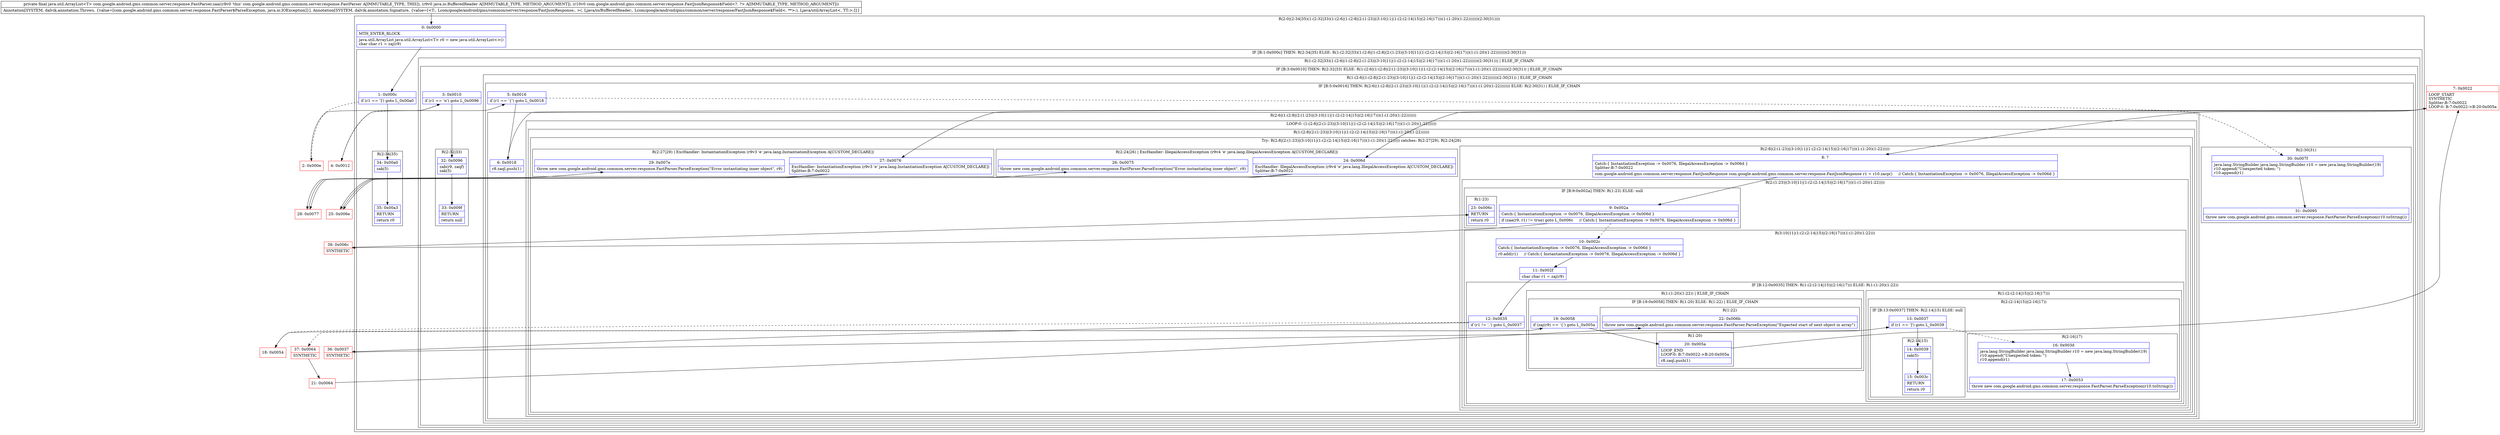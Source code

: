 digraph "CFG forcom.google.android.gms.common.server.response.FastParser.zaa(Ljava\/io\/BufferedReader;Lcom\/google\/android\/gms\/common\/server\/response\/FastJsonResponse$Field;)Ljava\/util\/ArrayList;" {
subgraph cluster_Region_1162892577 {
label = "R(2:0|(2:34|35)(1:(2:32|33)(1:(2:6|(1:(2:8|(2:(1:23)|(3:10|11|(1:(2:(2:14|15)|(2:16|17)))(1:(1:20)(1:22)))))))(2:30|31))))";
node [shape=record,color=blue];
Node_0 [shape=record,label="{0\:\ 0x0000|MTH_ENTER_BLOCK\l|java.util.ArrayList java.util.ArrayList\<T\> r0 = new java.util.ArrayList\<\>()\lchar char r1 = zaj(r9)\l}"];
subgraph cluster_IfRegion_1436580996 {
label = "IF [B:1:0x000c] THEN: R(2:34|35) ELSE: R(1:(2:32|33)(1:(2:6|(1:(2:8|(2:(1:23)|(3:10|11|(1:(2:(2:14|15)|(2:16|17)))(1:(1:20)(1:22)))))))(2:30|31)))";
node [shape=record,color=blue];
Node_1 [shape=record,label="{1\:\ 0x000c|if (r1 == ']') goto L_0x00a0\l}"];
subgraph cluster_Region_1560446859 {
label = "R(2:34|35)";
node [shape=record,color=blue];
Node_34 [shape=record,label="{34\:\ 0x00a0|zak(5)\l}"];
Node_35 [shape=record,label="{35\:\ 0x00a3|RETURN\l|return r0\l}"];
}
subgraph cluster_Region_985409523 {
label = "R(1:(2:32|33)(1:(2:6|(1:(2:8|(2:(1:23)|(3:10|11|(1:(2:(2:14|15)|(2:16|17)))(1:(1:20)(1:22)))))))(2:30|31))) | ELSE_IF_CHAIN\l";
node [shape=record,color=blue];
subgraph cluster_IfRegion_1804206800 {
label = "IF [B:3:0x0010] THEN: R(2:32|33) ELSE: R(1:(2:6|(1:(2:8|(2:(1:23)|(3:10|11|(1:(2:(2:14|15)|(2:16|17)))(1:(1:20)(1:22)))))))(2:30|31)) | ELSE_IF_CHAIN\l";
node [shape=record,color=blue];
Node_3 [shape=record,label="{3\:\ 0x0010|if (r1 == 'n') goto L_0x0096\l}"];
subgraph cluster_Region_1169730528 {
label = "R(2:32|33)";
node [shape=record,color=blue];
Node_32 [shape=record,label="{32\:\ 0x0096|zab(r9, zaqf)\lzak(5)\l}"];
Node_33 [shape=record,label="{33\:\ 0x009f|RETURN\l|return null\l}"];
}
subgraph cluster_Region_1579097297 {
label = "R(1:(2:6|(1:(2:8|(2:(1:23)|(3:10|11|(1:(2:(2:14|15)|(2:16|17)))(1:(1:20)(1:22)))))))(2:30|31)) | ELSE_IF_CHAIN\l";
node [shape=record,color=blue];
subgraph cluster_IfRegion_2046526867 {
label = "IF [B:5:0x0016] THEN: R(2:6|(1:(2:8|(2:(1:23)|(3:10|11|(1:(2:(2:14|15)|(2:16|17)))(1:(1:20)(1:22))))))) ELSE: R(2:30|31) | ELSE_IF_CHAIN\l";
node [shape=record,color=blue];
Node_5 [shape=record,label="{5\:\ 0x0016|if (r1 == '\{') goto L_0x0018\l}"];
subgraph cluster_Region_1666058026 {
label = "R(2:6|(1:(2:8|(2:(1:23)|(3:10|11|(1:(2:(2:14|15)|(2:16|17)))(1:(1:20)(1:22)))))))";
node [shape=record,color=blue];
Node_6 [shape=record,label="{6\:\ 0x0018|r8.zaql.push(1)\l}"];
subgraph cluster_LoopRegion_949368591 {
label = "LOOP:0: (1:(2:8|(2:(1:23)|(3:10|11|(1:(2:(2:14|15)|(2:16|17)))(1:(1:20)(1:22))))))";
node [shape=record,color=blue];
subgraph cluster_Region_946961494 {
label = "R(1:(2:8|(2:(1:23)|(3:10|11|(1:(2:(2:14|15)|(2:16|17)))(1:(1:20)(1:22))))))";
node [shape=record,color=blue];
subgraph cluster_TryCatchRegion_514725405 {
label = "Try: R(2:8|(2:(1:23)|(3:10|11|(1:(2:(2:14|15)|(2:16|17)))(1:(1:20)(1:22))))) catches: R(2:27|29), R(2:24|26)";
node [shape=record,color=blue];
subgraph cluster_Region_258761439 {
label = "R(2:8|(2:(1:23)|(3:10|11|(1:(2:(2:14|15)|(2:16|17)))(1:(1:20)(1:22)))))";
node [shape=record,color=blue];
Node_8 [shape=record,label="{8\:\ ?|Catch:\{ InstantiationException \-\> 0x0076, IllegalAccessException \-\> 0x006d \}\lSplitter:B:7:0x0022\l|com.google.android.gms.common.server.response.FastJsonResponse com.google.android.gms.common.server.response.FastJsonResponse r1 = r10.zacp()     \/\/ Catch:\{ InstantiationException \-\> 0x0076, IllegalAccessException \-\> 0x006d \}\l}"];
subgraph cluster_Region_231355829 {
label = "R(2:(1:23)|(3:10|11|(1:(2:(2:14|15)|(2:16|17)))(1:(1:20)(1:22))))";
node [shape=record,color=blue];
subgraph cluster_IfRegion_877358432 {
label = "IF [B:9:0x002a] THEN: R(1:23) ELSE: null";
node [shape=record,color=blue];
Node_9 [shape=record,label="{9\:\ 0x002a|Catch:\{ InstantiationException \-\> 0x0076, IllegalAccessException \-\> 0x006d \}\l|if (zaa(r9, r1) != true) goto L_0x006c     \/\/ Catch:\{ InstantiationException \-\> 0x0076, IllegalAccessException \-\> 0x006d \}\l}"];
subgraph cluster_Region_429187072 {
label = "R(1:23)";
node [shape=record,color=blue];
Node_23 [shape=record,label="{23\:\ 0x006c|RETURN\l|return r0\l}"];
}
}
subgraph cluster_Region_1542005067 {
label = "R(3:10|11|(1:(2:(2:14|15)|(2:16|17)))(1:(1:20)(1:22)))";
node [shape=record,color=blue];
Node_10 [shape=record,label="{10\:\ 0x002c|Catch:\{ InstantiationException \-\> 0x0076, IllegalAccessException \-\> 0x006d \}\l|r0.add(r1)     \/\/ Catch:\{ InstantiationException \-\> 0x0076, IllegalAccessException \-\> 0x006d \}\l}"];
Node_11 [shape=record,label="{11\:\ 0x002f|char char r1 = zaj(r9)\l}"];
subgraph cluster_IfRegion_288989543 {
label = "IF [B:12:0x0035] THEN: R(1:(2:(2:14|15)|(2:16|17))) ELSE: R(1:(1:20)(1:22))";
node [shape=record,color=blue];
Node_12 [shape=record,label="{12\:\ 0x0035|if (r1 != ',') goto L_0x0037\l}"];
subgraph cluster_Region_74274124 {
label = "R(1:(2:(2:14|15)|(2:16|17)))";
node [shape=record,color=blue];
subgraph cluster_Region_927799899 {
label = "R(2:(2:14|15)|(2:16|17))";
node [shape=record,color=blue];
subgraph cluster_IfRegion_996468041 {
label = "IF [B:13:0x0037] THEN: R(2:14|15) ELSE: null";
node [shape=record,color=blue];
Node_13 [shape=record,label="{13\:\ 0x0037|if (r1 == ']') goto L_0x0039\l}"];
subgraph cluster_Region_483892810 {
label = "R(2:14|15)";
node [shape=record,color=blue];
Node_14 [shape=record,label="{14\:\ 0x0039|zak(5)\l}"];
Node_15 [shape=record,label="{15\:\ 0x003c|RETURN\l|return r0\l}"];
}
}
subgraph cluster_Region_1475482208 {
label = "R(2:16|17)";
node [shape=record,color=blue];
Node_16 [shape=record,label="{16\:\ 0x003d|java.lang.StringBuilder java.lang.StringBuilder r10 = new java.lang.StringBuilder(19)\lr10.append(\"Unexpected token: \")\lr10.append(r1)\l}"];
Node_17 [shape=record,label="{17\:\ 0x0053|throw new com.google.android.gms.common.server.response.FastParser.ParseException(r10.toString())\l}"];
}
}
}
subgraph cluster_Region_1497234513 {
label = "R(1:(1:20)(1:22)) | ELSE_IF_CHAIN\l";
node [shape=record,color=blue];
subgraph cluster_IfRegion_84282718 {
label = "IF [B:19:0x0058] THEN: R(1:20) ELSE: R(1:22) | ELSE_IF_CHAIN\l";
node [shape=record,color=blue];
Node_19 [shape=record,label="{19\:\ 0x0058|if (zaj(r9) == '\{') goto L_0x005a\l}"];
subgraph cluster_Region_1798307719 {
label = "R(1:20)";
node [shape=record,color=blue];
Node_20 [shape=record,label="{20\:\ 0x005a|LOOP_END\lLOOP:0: B:7:0x0022\-\>B:20:0x005a\l|r8.zaql.push(1)\l}"];
}
subgraph cluster_Region_888127355 {
label = "R(1:22)";
node [shape=record,color=blue];
Node_22 [shape=record,label="{22\:\ 0x006b|throw new com.google.android.gms.common.server.response.FastParser.ParseException(\"Expected start of next object in array\")\l}"];
}
}
}
}
}
}
}
subgraph cluster_Region_42336963 {
label = "R(2:27|29) | ExcHandler: InstantiationException (r9v3 'e' java.lang.InstantiationException A[CUSTOM_DECLARE])\l";
node [shape=record,color=blue];
Node_27 [shape=record,label="{27\:\ 0x0076|ExcHandler: InstantiationException (r9v3 'e' java.lang.InstantiationException A[CUSTOM_DECLARE])\lSplitter:B:7:0x0022\l}"];
Node_29 [shape=record,label="{29\:\ 0x007e|throw new com.google.android.gms.common.server.response.FastParser.ParseException(\"Error instantiating inner object\", r9)\l}"];
}
subgraph cluster_Region_937399088 {
label = "R(2:24|26) | ExcHandler: IllegalAccessException (r9v4 'e' java.lang.IllegalAccessException A[CUSTOM_DECLARE])\l";
node [shape=record,color=blue];
Node_24 [shape=record,label="{24\:\ 0x006d|ExcHandler: IllegalAccessException (r9v4 'e' java.lang.IllegalAccessException A[CUSTOM_DECLARE])\lSplitter:B:7:0x0022\l}"];
Node_26 [shape=record,label="{26\:\ 0x0075|throw new com.google.android.gms.common.server.response.FastParser.ParseException(\"Error instantiating inner object\", r9)\l}"];
}
}
}
}
}
subgraph cluster_Region_1501454632 {
label = "R(2:30|31)";
node [shape=record,color=blue];
Node_30 [shape=record,label="{30\:\ 0x007f|java.lang.StringBuilder java.lang.StringBuilder r10 = new java.lang.StringBuilder(19)\lr10.append(\"Unexpected token: \")\lr10.append(r1)\l}"];
Node_31 [shape=record,label="{31\:\ 0x0095|throw new com.google.android.gms.common.server.response.FastParser.ParseException(r10.toString())\l}"];
}
}
}
}
}
}
}
subgraph cluster_Region_42336963 {
label = "R(2:27|29) | ExcHandler: InstantiationException (r9v3 'e' java.lang.InstantiationException A[CUSTOM_DECLARE])\l";
node [shape=record,color=blue];
Node_27 [shape=record,label="{27\:\ 0x0076|ExcHandler: InstantiationException (r9v3 'e' java.lang.InstantiationException A[CUSTOM_DECLARE])\lSplitter:B:7:0x0022\l}"];
Node_29 [shape=record,label="{29\:\ 0x007e|throw new com.google.android.gms.common.server.response.FastParser.ParseException(\"Error instantiating inner object\", r9)\l}"];
}
subgraph cluster_Region_937399088 {
label = "R(2:24|26) | ExcHandler: IllegalAccessException (r9v4 'e' java.lang.IllegalAccessException A[CUSTOM_DECLARE])\l";
node [shape=record,color=blue];
Node_24 [shape=record,label="{24\:\ 0x006d|ExcHandler: IllegalAccessException (r9v4 'e' java.lang.IllegalAccessException A[CUSTOM_DECLARE])\lSplitter:B:7:0x0022\l}"];
Node_26 [shape=record,label="{26\:\ 0x0075|throw new com.google.android.gms.common.server.response.FastParser.ParseException(\"Error instantiating inner object\", r9)\l}"];
}
Node_2 [shape=record,color=red,label="{2\:\ 0x000e}"];
Node_4 [shape=record,color=red,label="{4\:\ 0x0012}"];
Node_7 [shape=record,color=red,label="{7\:\ 0x0022|LOOP_START\lSYNTHETIC\lSplitter:B:7:0x0022\lLOOP:0: B:7:0x0022\-\>B:20:0x005a\l}"];
Node_18 [shape=record,color=red,label="{18\:\ 0x0054}"];
Node_21 [shape=record,color=red,label="{21\:\ 0x0064}"];
Node_25 [shape=record,color=red,label="{25\:\ 0x006e}"];
Node_28 [shape=record,color=red,label="{28\:\ 0x0077}"];
Node_36 [shape=record,color=red,label="{36\:\ 0x0037|SYNTHETIC\l}"];
Node_37 [shape=record,color=red,label="{37\:\ 0x0064|SYNTHETIC\l}"];
Node_38 [shape=record,color=red,label="{38\:\ 0x006c|SYNTHETIC\l}"];
MethodNode[shape=record,label="{private final java.util.ArrayList\<T\> com.google.android.gms.common.server.response.FastParser.zaa((r8v0 'this' com.google.android.gms.common.server.response.FastParser A[IMMUTABLE_TYPE, THIS]), (r9v0 java.io.BufferedReader A[IMMUTABLE_TYPE, METHOD_ARGUMENT]), (r10v0 com.google.android.gms.common.server.response.FastJsonResponse$Field\<?, ?\> A[IMMUTABLE_TYPE, METHOD_ARGUMENT]))  | Annotation[SYSTEM, dalvik.annotation.Throws, \{value=[com.google.android.gms.common.server.response.FastParser$ParseException, java.io.IOException]\}], Annotation[SYSTEM, dalvik.annotation.Signature, \{value=[\<T:, Lcom\/google\/android\/gms\/common\/server\/response\/FastJsonResponse;, \>(, Ljava\/io\/BufferedReader;, Lcom\/google\/android\/gms\/common\/server\/response\/FastJsonResponse$Field\<, **\>;), Ljava\/util\/ArrayList\<, TT;\>;]\}]\l}"];
MethodNode -> Node_0;
Node_0 -> Node_1;
Node_1 -> Node_2[style=dashed];
Node_1 -> Node_34;
Node_34 -> Node_35;
Node_3 -> Node_4[style=dashed];
Node_3 -> Node_32;
Node_32 -> Node_33;
Node_5 -> Node_6;
Node_5 -> Node_30[style=dashed];
Node_6 -> Node_7;
Node_8 -> Node_9;
Node_9 -> Node_10[style=dashed];
Node_9 -> Node_38;
Node_10 -> Node_11;
Node_11 -> Node_12;
Node_12 -> Node_18[style=dashed];
Node_12 -> Node_36;
Node_13 -> Node_14;
Node_13 -> Node_16[style=dashed];
Node_14 -> Node_15;
Node_16 -> Node_17;
Node_19 -> Node_20;
Node_19 -> Node_37[style=dashed];
Node_20 -> Node_7;
Node_27 -> Node_28;
Node_24 -> Node_25;
Node_30 -> Node_31;
Node_27 -> Node_28;
Node_24 -> Node_25;
Node_2 -> Node_3;
Node_4 -> Node_5;
Node_7 -> Node_8;
Node_7 -> Node_27;
Node_7 -> Node_24;
Node_18 -> Node_19;
Node_21 -> Node_22;
Node_25 -> Node_26;
Node_28 -> Node_29;
Node_36 -> Node_13;
Node_37 -> Node_21;
Node_38 -> Node_23;
}

